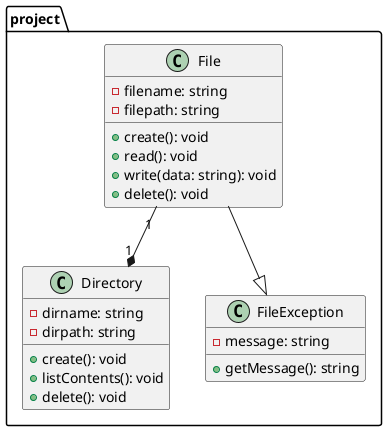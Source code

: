 @startuml class_diagram

' Define namespace for your project
namespace project {
  
  ' Define classes
  class File {
    - filename: string
    - filepath: string
    + create(): void
    + read(): void
    + write(data: string): void
    + delete(): void
  }
  
  class Directory {
    - dirname: string
    - dirpath: string
    + create(): void
    + listContents(): void
    + delete(): void
  }
  
  ' Define exceptions
  class FileException {
    - message: string
    + getMessage(): string
  }
  
  ' Define relationships
  File "1" --* "1" Directory
  File --|> FileException
}

@enduml
